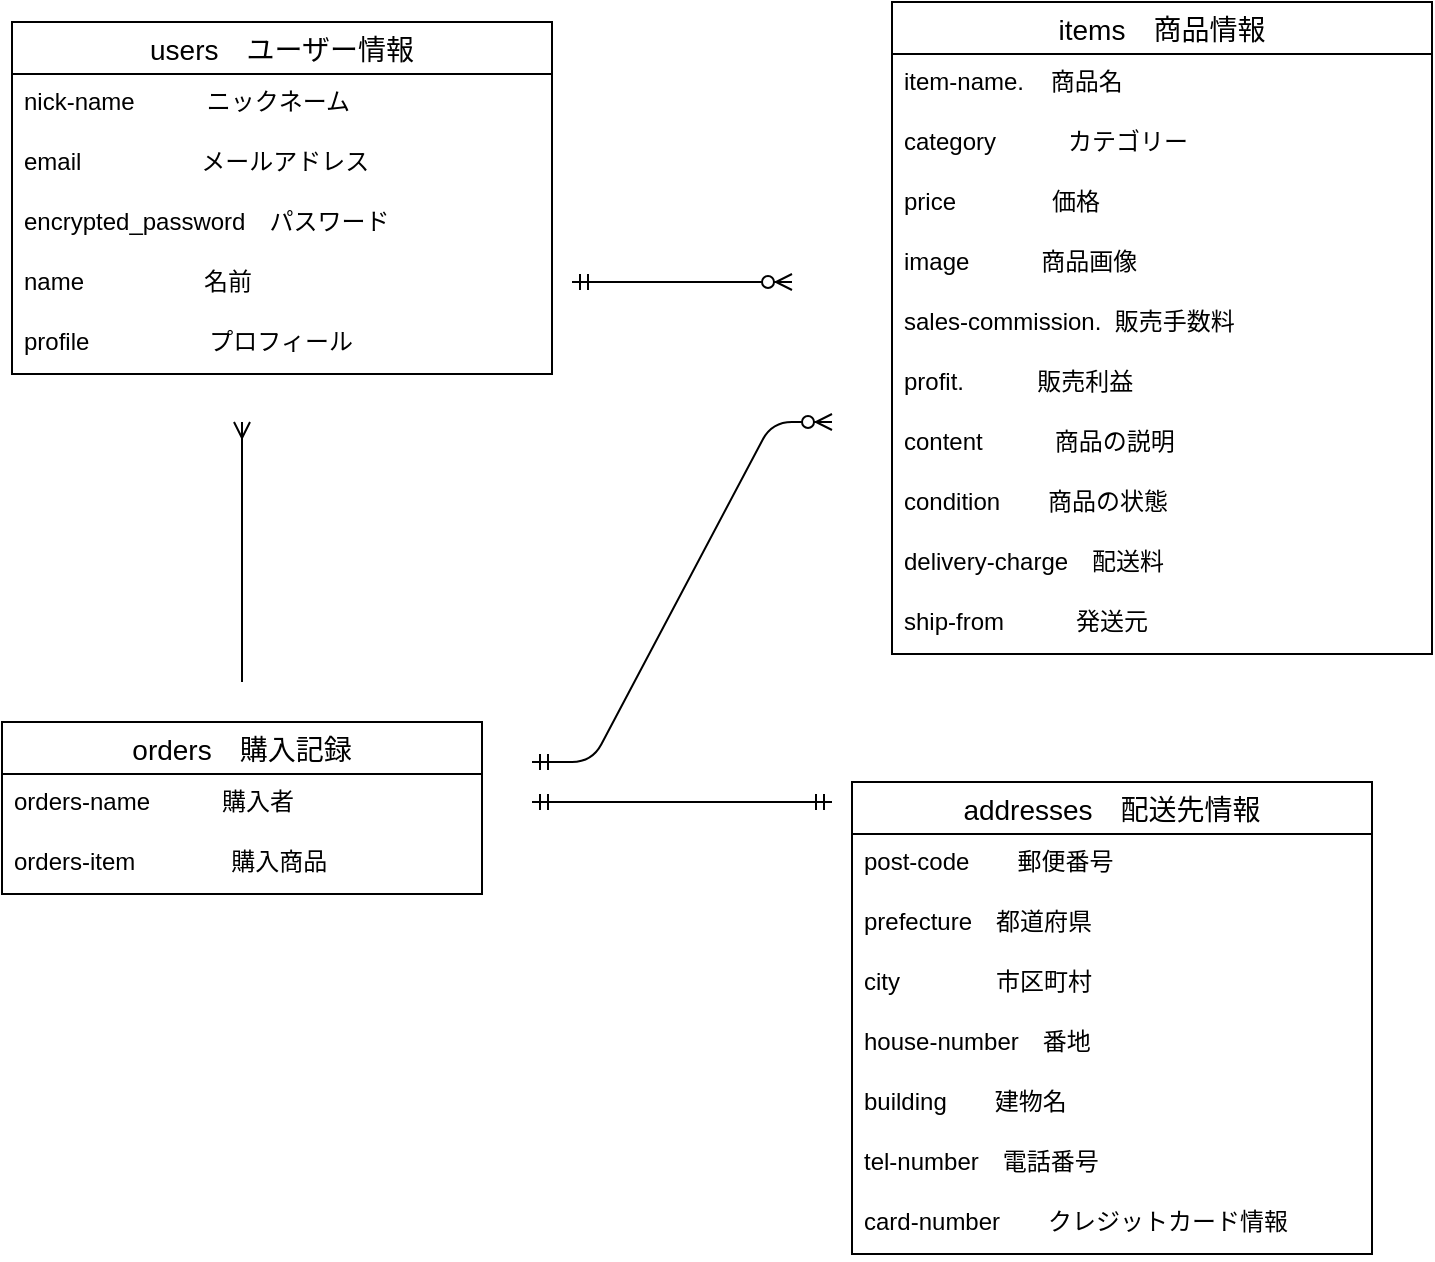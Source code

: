 <mxfile>
    <diagram id="l5uStAnRR6rsgqBXjLD2" name="ページ1">
        <mxGraphModel dx="1116" dy="429" grid="1" gridSize="10" guides="1" tooltips="1" connect="1" arrows="1" fold="1" page="1" pageScale="1" pageWidth="827" pageHeight="1169" math="0" shadow="0">
            <root>
                <mxCell id="0"/>
                <mxCell id="1" parent="0"/>
                <mxCell id="8LgdUI8o7QwLn5nAvefp-5" value="users　ユーザー情報" style="swimlane;fontStyle=0;childLayout=stackLayout;horizontal=1;startSize=26;horizontalStack=0;resizeParent=1;resizeParentMax=0;resizeLast=0;collapsible=1;marginBottom=0;align=center;fontSize=14;" vertex="1" parent="1">
                    <mxGeometry x="60" y="30" width="270" height="176" as="geometry"/>
                </mxCell>
                <mxCell id="8LgdUI8o7QwLn5nAvefp-6" value="nick-name　　　ニックネーム" style="text;strokeColor=none;fillColor=none;spacingLeft=4;spacingRight=4;overflow=hidden;rotatable=0;points=[[0,0.5],[1,0.5]];portConstraint=eastwest;fontSize=12;" vertex="1" parent="8LgdUI8o7QwLn5nAvefp-5">
                    <mxGeometry y="26" width="270" height="30" as="geometry"/>
                </mxCell>
                <mxCell id="8LgdUI8o7QwLn5nAvefp-7" value="email　　　　　メールアドレス" style="text;strokeColor=none;fillColor=none;spacingLeft=4;spacingRight=4;overflow=hidden;rotatable=0;points=[[0,0.5],[1,0.5]];portConstraint=eastwest;fontSize=12;" vertex="1" parent="8LgdUI8o7QwLn5nAvefp-5">
                    <mxGeometry y="56" width="270" height="30" as="geometry"/>
                </mxCell>
                <mxCell id="8LgdUI8o7QwLn5nAvefp-9" value="encrypted_password　パスワード" style="text;strokeColor=none;fillColor=none;spacingLeft=4;spacingRight=4;overflow=hidden;rotatable=0;points=[[0,0.5],[1,0.5]];portConstraint=eastwest;fontSize=12;" vertex="1" parent="8LgdUI8o7QwLn5nAvefp-5">
                    <mxGeometry y="86" width="270" height="30" as="geometry"/>
                </mxCell>
                <mxCell id="8LgdUI8o7QwLn5nAvefp-10" value="name　　　　　名前" style="text;strokeColor=none;fillColor=none;spacingLeft=4;spacingRight=4;overflow=hidden;rotatable=0;points=[[0,0.5],[1,0.5]];portConstraint=eastwest;fontSize=12;" vertex="1" parent="8LgdUI8o7QwLn5nAvefp-5">
                    <mxGeometry y="116" width="270" height="30" as="geometry"/>
                </mxCell>
                <mxCell id="8LgdUI8o7QwLn5nAvefp-68" value="profile　　　　　プロフィール" style="text;strokeColor=none;fillColor=none;spacingLeft=4;spacingRight=4;overflow=hidden;rotatable=0;points=[[0,0.5],[1,0.5]];portConstraint=eastwest;fontSize=12;" vertex="1" parent="8LgdUI8o7QwLn5nAvefp-5">
                    <mxGeometry y="146" width="270" height="30" as="geometry"/>
                </mxCell>
                <mxCell id="8LgdUI8o7QwLn5nAvefp-14" value="items　商品情報" style="swimlane;fontStyle=0;childLayout=stackLayout;horizontal=1;startSize=26;horizontalStack=0;resizeParent=1;resizeParentMax=0;resizeLast=0;collapsible=1;marginBottom=0;align=center;fontSize=14;" vertex="1" parent="1">
                    <mxGeometry x="500" y="20" width="270" height="326" as="geometry"/>
                </mxCell>
                <mxCell id="8LgdUI8o7QwLn5nAvefp-16" value="item-name.    商品名" style="text;strokeColor=none;fillColor=none;spacingLeft=4;spacingRight=4;overflow=hidden;rotatable=0;points=[[0,0.5],[1,0.5]];portConstraint=eastwest;fontSize=12;" vertex="1" parent="8LgdUI8o7QwLn5nAvefp-14">
                    <mxGeometry y="26" width="270" height="30" as="geometry"/>
                </mxCell>
                <mxCell id="8LgdUI8o7QwLn5nAvefp-17" value="category　　　カテゴリー" style="text;strokeColor=none;fillColor=none;spacingLeft=4;spacingRight=4;overflow=hidden;rotatable=0;points=[[0,0.5],[1,0.5]];portConstraint=eastwest;fontSize=12;" vertex="1" parent="8LgdUI8o7QwLn5nAvefp-14">
                    <mxGeometry y="56" width="270" height="30" as="geometry"/>
                </mxCell>
                <mxCell id="8LgdUI8o7QwLn5nAvefp-18" value="price　　　　価格" style="text;strokeColor=none;fillColor=none;spacingLeft=4;spacingRight=4;overflow=hidden;rotatable=0;points=[[0,0.5],[1,0.5]];portConstraint=eastwest;fontSize=12;" vertex="1" parent="8LgdUI8o7QwLn5nAvefp-14">
                    <mxGeometry y="86" width="270" height="30" as="geometry"/>
                </mxCell>
                <mxCell id="8LgdUI8o7QwLn5nAvefp-19" value="image　　　商品画像" style="text;strokeColor=none;fillColor=none;spacingLeft=4;spacingRight=4;overflow=hidden;rotatable=0;points=[[0,0.5],[1,0.5]];portConstraint=eastwest;fontSize=12;" vertex="1" parent="8LgdUI8o7QwLn5nAvefp-14">
                    <mxGeometry y="116" width="270" height="30" as="geometry"/>
                </mxCell>
                <mxCell id="8LgdUI8o7QwLn5nAvefp-20" value="sales-commission.  販売手数料" style="text;strokeColor=none;fillColor=none;spacingLeft=4;spacingRight=4;overflow=hidden;rotatable=0;points=[[0,0.5],[1,0.5]];portConstraint=eastwest;fontSize=12;" vertex="1" parent="8LgdUI8o7QwLn5nAvefp-14">
                    <mxGeometry y="146" width="270" height="30" as="geometry"/>
                </mxCell>
                <mxCell id="8LgdUI8o7QwLn5nAvefp-65" value="profit.           販売利益" style="text;strokeColor=none;fillColor=none;spacingLeft=4;spacingRight=4;overflow=hidden;rotatable=0;points=[[0,0.5],[1,0.5]];portConstraint=eastwest;fontSize=12;" vertex="1" parent="8LgdUI8o7QwLn5nAvefp-14">
                    <mxGeometry y="176" width="270" height="30" as="geometry"/>
                </mxCell>
                <mxCell id="8LgdUI8o7QwLn5nAvefp-66" value="content　　　商品の説明" style="text;strokeColor=none;fillColor=none;spacingLeft=4;spacingRight=4;overflow=hidden;rotatable=0;points=[[0,0.5],[1,0.5]];portConstraint=eastwest;fontSize=12;" vertex="1" parent="8LgdUI8o7QwLn5nAvefp-14">
                    <mxGeometry y="206" width="270" height="30" as="geometry"/>
                </mxCell>
                <mxCell id="8LgdUI8o7QwLn5nAvefp-67" value="condition　　商品の状態" style="text;strokeColor=none;fillColor=none;spacingLeft=4;spacingRight=4;overflow=hidden;rotatable=0;points=[[0,0.5],[1,0.5]];portConstraint=eastwest;fontSize=12;" vertex="1" parent="8LgdUI8o7QwLn5nAvefp-14">
                    <mxGeometry y="236" width="270" height="30" as="geometry"/>
                </mxCell>
                <mxCell id="8LgdUI8o7QwLn5nAvefp-79" value="delivery-charge　配送料" style="text;strokeColor=none;fillColor=none;spacingLeft=4;spacingRight=4;overflow=hidden;rotatable=0;points=[[0,0.5],[1,0.5]];portConstraint=eastwest;fontSize=12;" vertex="1" parent="8LgdUI8o7QwLn5nAvefp-14">
                    <mxGeometry y="266" width="270" height="30" as="geometry"/>
                </mxCell>
                <mxCell id="8LgdUI8o7QwLn5nAvefp-80" value="ship-from　　　発送元" style="text;strokeColor=none;fillColor=none;spacingLeft=4;spacingRight=4;overflow=hidden;rotatable=0;points=[[0,0.5],[1,0.5]];portConstraint=eastwest;fontSize=12;" vertex="1" parent="8LgdUI8o7QwLn5nAvefp-14">
                    <mxGeometry y="296" width="270" height="30" as="geometry"/>
                </mxCell>
                <mxCell id="8LgdUI8o7QwLn5nAvefp-70" style="edgeStyle=none;html=1;startArrow=none;startFill=0;endArrow=ERmany;endFill=0;" edge="1" parent="1">
                    <mxGeometry relative="1" as="geometry">
                        <mxPoint x="175" y="230" as="targetPoint"/>
                        <mxPoint x="175" y="360" as="sourcePoint"/>
                        <Array as="points"/>
                    </mxGeometry>
                </mxCell>
                <mxCell id="8LgdUI8o7QwLn5nAvefp-48" value="orders　購入記録" style="swimlane;fontStyle=0;childLayout=stackLayout;horizontal=1;startSize=26;horizontalStack=0;resizeParent=1;resizeParentMax=0;resizeLast=0;collapsible=1;marginBottom=0;align=center;fontSize=14;" vertex="1" parent="1">
                    <mxGeometry x="55" y="380" width="240" height="86" as="geometry"/>
                </mxCell>
                <mxCell id="8LgdUI8o7QwLn5nAvefp-50" value="orders-name　　　購入者" style="text;strokeColor=none;fillColor=none;spacingLeft=4;spacingRight=4;overflow=hidden;rotatable=0;points=[[0,0.5],[1,0.5]];portConstraint=eastwest;fontSize=12;" vertex="1" parent="8LgdUI8o7QwLn5nAvefp-48">
                    <mxGeometry y="26" width="240" height="30" as="geometry"/>
                </mxCell>
                <mxCell id="8LgdUI8o7QwLn5nAvefp-78" value="orders-item　　　　購入商品" style="text;strokeColor=none;fillColor=none;spacingLeft=4;spacingRight=4;overflow=hidden;rotatable=0;points=[[0,0.5],[1,0.5]];portConstraint=eastwest;fontSize=12;" vertex="1" parent="8LgdUI8o7QwLn5nAvefp-48">
                    <mxGeometry y="56" width="240" height="30" as="geometry"/>
                </mxCell>
                <mxCell id="8LgdUI8o7QwLn5nAvefp-54" value="addresses　配送先情報" style="swimlane;fontStyle=0;childLayout=stackLayout;horizontal=1;startSize=26;horizontalStack=0;resizeParent=1;resizeParentMax=0;resizeLast=0;collapsible=1;marginBottom=0;align=center;fontSize=14;" vertex="1" parent="1">
                    <mxGeometry x="480" y="410" width="260" height="236" as="geometry"/>
                </mxCell>
                <mxCell id="8LgdUI8o7QwLn5nAvefp-56" value="post-code　　郵便番号" style="text;strokeColor=none;fillColor=none;spacingLeft=4;spacingRight=4;overflow=hidden;rotatable=0;points=[[0,0.5],[1,0.5]];portConstraint=eastwest;fontSize=12;" vertex="1" parent="8LgdUI8o7QwLn5nAvefp-54">
                    <mxGeometry y="26" width="260" height="30" as="geometry"/>
                </mxCell>
                <mxCell id="8LgdUI8o7QwLn5nAvefp-72" value="prefecture　都道府県" style="text;strokeColor=none;fillColor=none;spacingLeft=4;spacingRight=4;overflow=hidden;rotatable=0;points=[[0,0.5],[1,0.5]];portConstraint=eastwest;fontSize=12;" vertex="1" parent="8LgdUI8o7QwLn5nAvefp-54">
                    <mxGeometry y="56" width="260" height="30" as="geometry"/>
                </mxCell>
                <mxCell id="8LgdUI8o7QwLn5nAvefp-73" value="city　　　　市区町村" style="text;strokeColor=none;fillColor=none;spacingLeft=4;spacingRight=4;overflow=hidden;rotatable=0;points=[[0,0.5],[1,0.5]];portConstraint=eastwest;fontSize=12;" vertex="1" parent="8LgdUI8o7QwLn5nAvefp-54">
                    <mxGeometry y="86" width="260" height="30" as="geometry"/>
                </mxCell>
                <mxCell id="8LgdUI8o7QwLn5nAvefp-74" value="house-number　番地" style="text;strokeColor=none;fillColor=none;spacingLeft=4;spacingRight=4;overflow=hidden;rotatable=0;points=[[0,0.5],[1,0.5]];portConstraint=eastwest;fontSize=12;" vertex="1" parent="8LgdUI8o7QwLn5nAvefp-54">
                    <mxGeometry y="116" width="260" height="30" as="geometry"/>
                </mxCell>
                <mxCell id="8LgdUI8o7QwLn5nAvefp-75" value="building　　建物名" style="text;strokeColor=none;fillColor=none;spacingLeft=4;spacingRight=4;overflow=hidden;rotatable=0;points=[[0,0.5],[1,0.5]];portConstraint=eastwest;fontSize=12;" vertex="1" parent="8LgdUI8o7QwLn5nAvefp-54">
                    <mxGeometry y="146" width="260" height="30" as="geometry"/>
                </mxCell>
                <mxCell id="8LgdUI8o7QwLn5nAvefp-76" value="tel-number　電話番号" style="text;strokeColor=none;fillColor=none;spacingLeft=4;spacingRight=4;overflow=hidden;rotatable=0;points=[[0,0.5],[1,0.5]];portConstraint=eastwest;fontSize=12;" vertex="1" parent="8LgdUI8o7QwLn5nAvefp-54">
                    <mxGeometry y="176" width="260" height="30" as="geometry"/>
                </mxCell>
                <mxCell id="8LgdUI8o7QwLn5nAvefp-77" value="card-number　　クレジットカード情報" style="text;strokeColor=none;fillColor=none;spacingLeft=4;spacingRight=4;overflow=hidden;rotatable=0;points=[[0,0.5],[1,0.5]];portConstraint=eastwest;fontSize=12;" vertex="1" parent="8LgdUI8o7QwLn5nAvefp-54">
                    <mxGeometry y="206" width="260" height="30" as="geometry"/>
                </mxCell>
                <mxCell id="8LgdUI8o7QwLn5nAvefp-59" value="" style="edgeStyle=entityRelationEdgeStyle;fontSize=12;html=1;endArrow=ERzeroToMany;startArrow=ERmandOne;" edge="1" parent="1">
                    <mxGeometry width="100" height="100" relative="1" as="geometry">
                        <mxPoint x="340" y="160" as="sourcePoint"/>
                        <mxPoint x="450" y="160" as="targetPoint"/>
                    </mxGeometry>
                </mxCell>
                <mxCell id="8LgdUI8o7QwLn5nAvefp-60" value="" style="edgeStyle=entityRelationEdgeStyle;fontSize=12;html=1;endArrow=ERzeroToMany;startArrow=ERmandOne;" edge="1" parent="1">
                    <mxGeometry width="100" height="100" relative="1" as="geometry">
                        <mxPoint x="320" y="400" as="sourcePoint"/>
                        <mxPoint x="470" y="230" as="targetPoint"/>
                    </mxGeometry>
                </mxCell>
                <mxCell id="8LgdUI8o7QwLn5nAvefp-61" value="" style="edgeStyle=entityRelationEdgeStyle;fontSize=12;html=1;endArrow=ERmandOne;startArrow=ERmandOne;" edge="1" parent="1">
                    <mxGeometry width="100" height="100" relative="1" as="geometry">
                        <mxPoint x="320" y="420" as="sourcePoint"/>
                        <mxPoint x="470" y="420" as="targetPoint"/>
                    </mxGeometry>
                </mxCell>
            </root>
        </mxGraphModel>
    </diagram>
</mxfile>